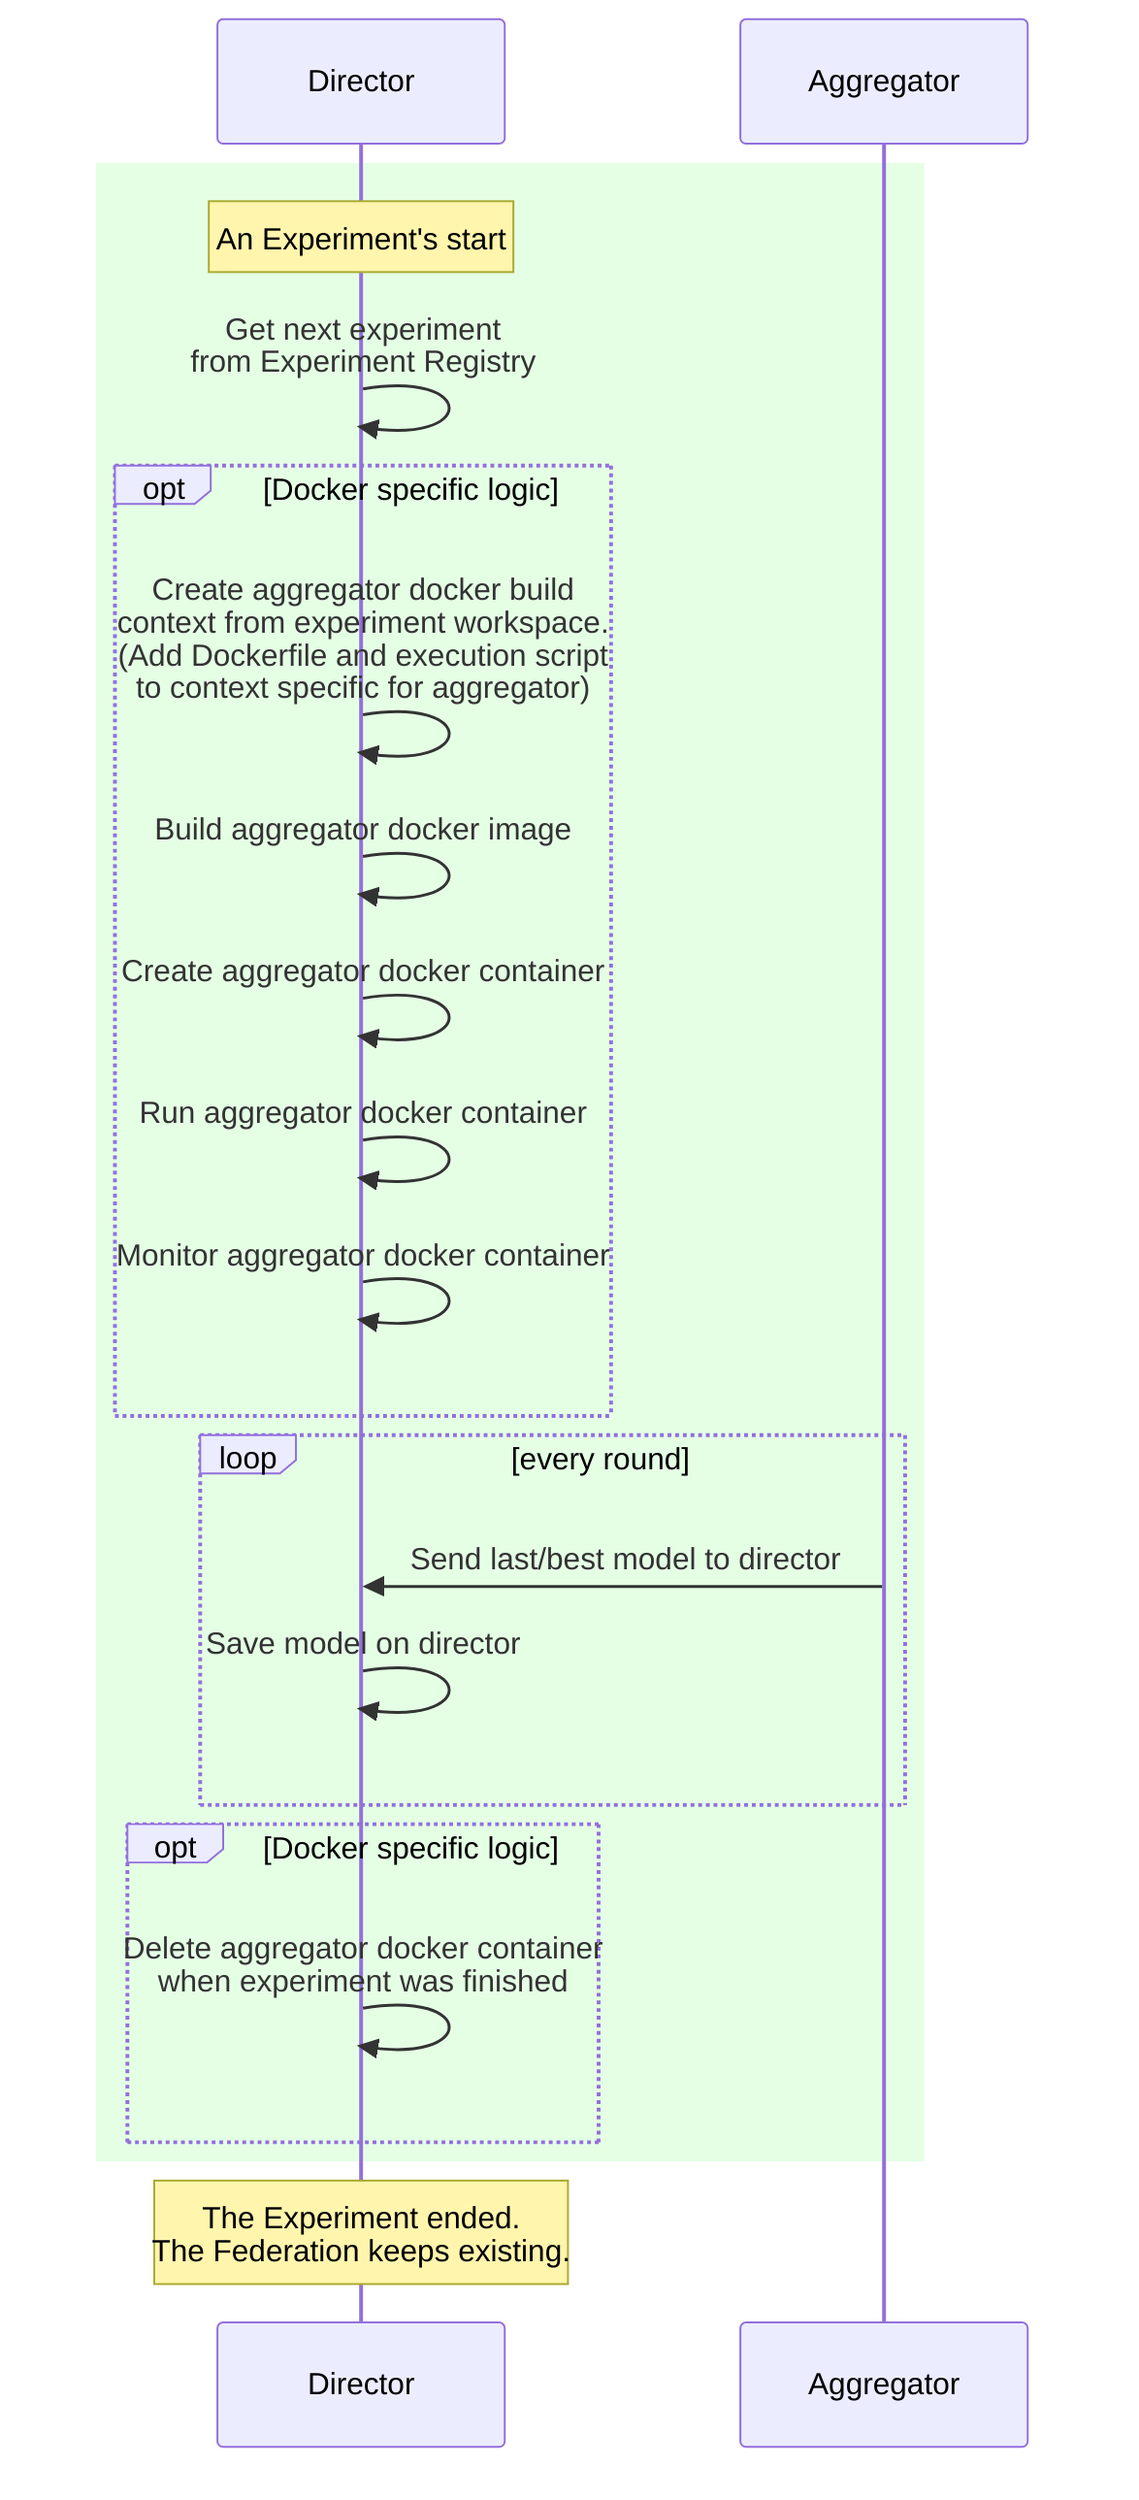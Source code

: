 sequenceDiagram
    participant D as Director
    participant A as Aggregator
    rect rgb(0, 255, 0,.1)
        Note over D: An Experiment's start
        D->>D: Get next experiment<br>from Experiment Registry
        opt Docker specific logic
            D->>D: Create aggregator docker build<br>context from experiment workspace.<br>(Add Dockerfile and execution script<br>to context specific for aggregator)
            D->>D: Build aggregator docker image
            D->>D: Create aggregator docker container
            D->>D: Run aggregator docker container
            D->>D: Monitor aggregator docker container
        end
        loop every round
            A->>D: Send last/best model to director
            D->>D: Save model on director
        end
        opt Docker specific logic
            D->>D: Delete aggregator docker container<br>when experiment was finished
        end
    end
    Note over D: The Experiment ended. <br> The Federation keeps existing.